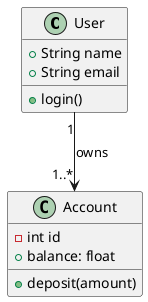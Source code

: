 @startuml
class User {
  +String name
  +String email
  +login()
}

class Account {
  -int id
  +balance: float
  +deposit(amount)
}

User "1" --> "1..*" Account : owns
@enduml
